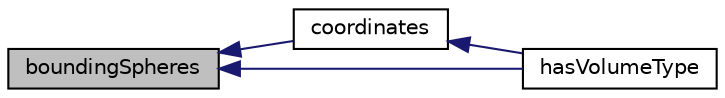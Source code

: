 digraph "boundingSpheres"
{
  bgcolor="transparent";
  edge [fontname="Helvetica",fontsize="10",labelfontname="Helvetica",labelfontsize="10"];
  node [fontname="Helvetica",fontsize="10",shape=record];
  rankdir="LR";
  Node1 [label="boundingSpheres",height=0.2,width=0.4,color="black", fillcolor="grey75", style="filled", fontcolor="black"];
  Node1 -> Node2 [dir="back",color="midnightblue",fontsize="10",style="solid",fontname="Helvetica"];
  Node2 [label="coordinates",height=0.2,width=0.4,color="black",URL="$a02324.html#a7ba58f56633b4eaeeef7f1a911d3a33b",tooltip="Get representative set of element coordinates. "];
  Node2 -> Node3 [dir="back",color="midnightblue",fontsize="10",style="solid",fontname="Helvetica"];
  Node3 [label="hasVolumeType",height=0.2,width=0.4,color="black",URL="$a02324.html#a798673b46d1d52d6ef1fd1286a72cf4a",tooltip="Whether supports volume type below. "];
  Node1 -> Node3 [dir="back",color="midnightblue",fontsize="10",style="solid",fontname="Helvetica"];
}
